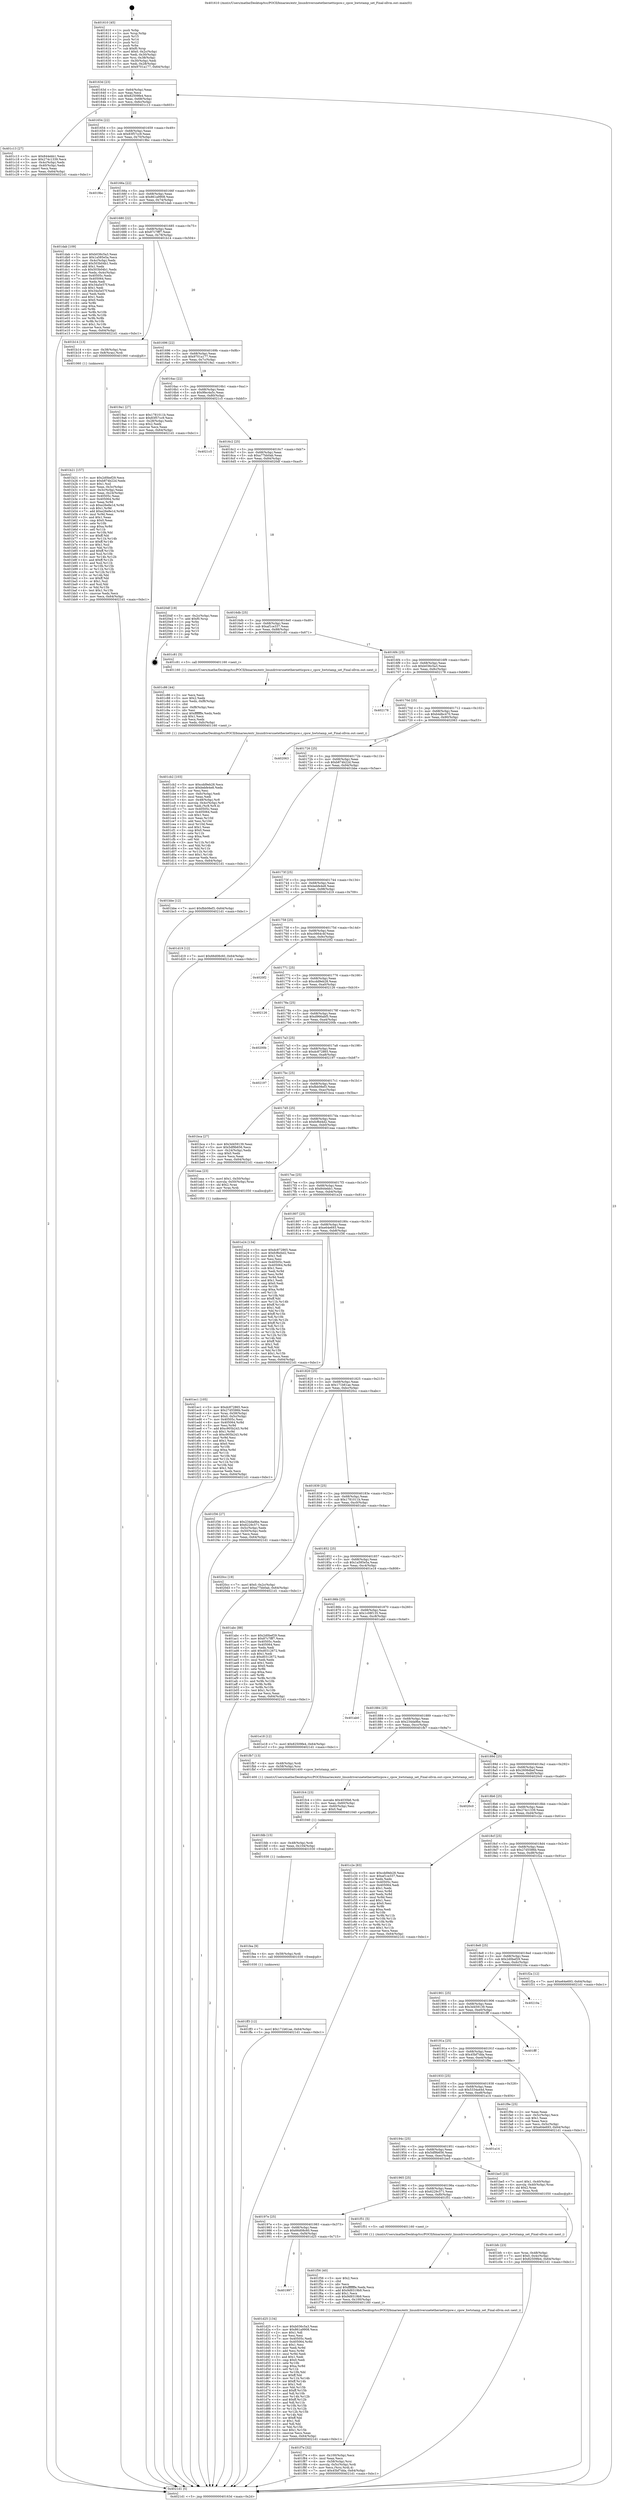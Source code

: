 digraph "0x401610" {
  label = "0x401610 (/mnt/c/Users/mathe/Desktop/tcc/POCII/binaries/extr_linuxdriversnetethernetticpsw.c_cpsw_hwtstamp_set_Final-ollvm.out::main(0))"
  labelloc = "t"
  node[shape=record]

  Entry [label="",width=0.3,height=0.3,shape=circle,fillcolor=black,style=filled]
  "0x40163d" [label="{
     0x40163d [23]\l
     | [instrs]\l
     &nbsp;&nbsp;0x40163d \<+3\>: mov -0x64(%rbp),%eax\l
     &nbsp;&nbsp;0x401640 \<+2\>: mov %eax,%ecx\l
     &nbsp;&nbsp;0x401642 \<+6\>: sub $0x82509fe4,%ecx\l
     &nbsp;&nbsp;0x401648 \<+3\>: mov %eax,-0x68(%rbp)\l
     &nbsp;&nbsp;0x40164b \<+3\>: mov %ecx,-0x6c(%rbp)\l
     &nbsp;&nbsp;0x40164e \<+6\>: je 0000000000401c13 \<main+0x603\>\l
  }"]
  "0x401c13" [label="{
     0x401c13 [27]\l
     | [instrs]\l
     &nbsp;&nbsp;0x401c13 \<+5\>: mov $0x844ebb1,%eax\l
     &nbsp;&nbsp;0x401c18 \<+5\>: mov $0x274c1339,%ecx\l
     &nbsp;&nbsp;0x401c1d \<+3\>: mov -0x4c(%rbp),%edx\l
     &nbsp;&nbsp;0x401c20 \<+3\>: cmp -0x40(%rbp),%edx\l
     &nbsp;&nbsp;0x401c23 \<+3\>: cmovl %ecx,%eax\l
     &nbsp;&nbsp;0x401c26 \<+3\>: mov %eax,-0x64(%rbp)\l
     &nbsp;&nbsp;0x401c29 \<+5\>: jmp 00000000004021d1 \<main+0xbc1\>\l
  }"]
  "0x401654" [label="{
     0x401654 [22]\l
     | [instrs]\l
     &nbsp;&nbsp;0x401654 \<+5\>: jmp 0000000000401659 \<main+0x49\>\l
     &nbsp;&nbsp;0x401659 \<+3\>: mov -0x68(%rbp),%eax\l
     &nbsp;&nbsp;0x40165c \<+5\>: sub $0x83f57cc9,%eax\l
     &nbsp;&nbsp;0x401661 \<+3\>: mov %eax,-0x70(%rbp)\l
     &nbsp;&nbsp;0x401664 \<+6\>: je 00000000004019bc \<main+0x3ac\>\l
  }"]
  Exit [label="",width=0.3,height=0.3,shape=circle,fillcolor=black,style=filled,peripheries=2]
  "0x4019bc" [label="{
     0x4019bc\l
  }", style=dashed]
  "0x40166a" [label="{
     0x40166a [22]\l
     | [instrs]\l
     &nbsp;&nbsp;0x40166a \<+5\>: jmp 000000000040166f \<main+0x5f\>\l
     &nbsp;&nbsp;0x40166f \<+3\>: mov -0x68(%rbp),%eax\l
     &nbsp;&nbsp;0x401672 \<+5\>: sub $0x861a9908,%eax\l
     &nbsp;&nbsp;0x401677 \<+3\>: mov %eax,-0x74(%rbp)\l
     &nbsp;&nbsp;0x40167a \<+6\>: je 0000000000401dab \<main+0x79b\>\l
  }"]
  "0x401ff3" [label="{
     0x401ff3 [12]\l
     | [instrs]\l
     &nbsp;&nbsp;0x401ff3 \<+7\>: movl $0x171b61ae,-0x64(%rbp)\l
     &nbsp;&nbsp;0x401ffa \<+5\>: jmp 00000000004021d1 \<main+0xbc1\>\l
  }"]
  "0x401dab" [label="{
     0x401dab [109]\l
     | [instrs]\l
     &nbsp;&nbsp;0x401dab \<+5\>: mov $0xb036c5a3,%eax\l
     &nbsp;&nbsp;0x401db0 \<+5\>: mov $0x1a585e5a,%ecx\l
     &nbsp;&nbsp;0x401db5 \<+3\>: mov -0x4c(%rbp),%edx\l
     &nbsp;&nbsp;0x401db8 \<+6\>: add $0x503b04b1,%edx\l
     &nbsp;&nbsp;0x401dbe \<+3\>: add $0x1,%edx\l
     &nbsp;&nbsp;0x401dc1 \<+6\>: sub $0x503b04b1,%edx\l
     &nbsp;&nbsp;0x401dc7 \<+3\>: mov %edx,-0x4c(%rbp)\l
     &nbsp;&nbsp;0x401dca \<+7\>: mov 0x40505c,%edx\l
     &nbsp;&nbsp;0x401dd1 \<+7\>: mov 0x405064,%esi\l
     &nbsp;&nbsp;0x401dd8 \<+2\>: mov %edx,%edi\l
     &nbsp;&nbsp;0x401dda \<+6\>: add $0x34a5e57f,%edi\l
     &nbsp;&nbsp;0x401de0 \<+3\>: sub $0x1,%edi\l
     &nbsp;&nbsp;0x401de3 \<+6\>: sub $0x34a5e57f,%edi\l
     &nbsp;&nbsp;0x401de9 \<+3\>: imul %edi,%edx\l
     &nbsp;&nbsp;0x401dec \<+3\>: and $0x1,%edx\l
     &nbsp;&nbsp;0x401def \<+3\>: cmp $0x0,%edx\l
     &nbsp;&nbsp;0x401df2 \<+4\>: sete %r8b\l
     &nbsp;&nbsp;0x401df6 \<+3\>: cmp $0xa,%esi\l
     &nbsp;&nbsp;0x401df9 \<+4\>: setl %r9b\l
     &nbsp;&nbsp;0x401dfd \<+3\>: mov %r8b,%r10b\l
     &nbsp;&nbsp;0x401e00 \<+3\>: and %r9b,%r10b\l
     &nbsp;&nbsp;0x401e03 \<+3\>: xor %r9b,%r8b\l
     &nbsp;&nbsp;0x401e06 \<+3\>: or %r8b,%r10b\l
     &nbsp;&nbsp;0x401e09 \<+4\>: test $0x1,%r10b\l
     &nbsp;&nbsp;0x401e0d \<+3\>: cmovne %ecx,%eax\l
     &nbsp;&nbsp;0x401e10 \<+3\>: mov %eax,-0x64(%rbp)\l
     &nbsp;&nbsp;0x401e13 \<+5\>: jmp 00000000004021d1 \<main+0xbc1\>\l
  }"]
  "0x401680" [label="{
     0x401680 [22]\l
     | [instrs]\l
     &nbsp;&nbsp;0x401680 \<+5\>: jmp 0000000000401685 \<main+0x75\>\l
     &nbsp;&nbsp;0x401685 \<+3\>: mov -0x68(%rbp),%eax\l
     &nbsp;&nbsp;0x401688 \<+5\>: sub $0x87c7fff7,%eax\l
     &nbsp;&nbsp;0x40168d \<+3\>: mov %eax,-0x78(%rbp)\l
     &nbsp;&nbsp;0x401690 \<+6\>: je 0000000000401b14 \<main+0x504\>\l
  }"]
  "0x401fea" [label="{
     0x401fea [9]\l
     | [instrs]\l
     &nbsp;&nbsp;0x401fea \<+4\>: mov -0x58(%rbp),%rdi\l
     &nbsp;&nbsp;0x401fee \<+5\>: call 0000000000401030 \<free@plt\>\l
     | [calls]\l
     &nbsp;&nbsp;0x401030 \{1\} (unknown)\l
  }"]
  "0x401b14" [label="{
     0x401b14 [13]\l
     | [instrs]\l
     &nbsp;&nbsp;0x401b14 \<+4\>: mov -0x38(%rbp),%rax\l
     &nbsp;&nbsp;0x401b18 \<+4\>: mov 0x8(%rax),%rdi\l
     &nbsp;&nbsp;0x401b1c \<+5\>: call 0000000000401060 \<atoi@plt\>\l
     | [calls]\l
     &nbsp;&nbsp;0x401060 \{1\} (unknown)\l
  }"]
  "0x401696" [label="{
     0x401696 [22]\l
     | [instrs]\l
     &nbsp;&nbsp;0x401696 \<+5\>: jmp 000000000040169b \<main+0x8b\>\l
     &nbsp;&nbsp;0x40169b \<+3\>: mov -0x68(%rbp),%eax\l
     &nbsp;&nbsp;0x40169e \<+5\>: sub $0x9701a177,%eax\l
     &nbsp;&nbsp;0x4016a3 \<+3\>: mov %eax,-0x7c(%rbp)\l
     &nbsp;&nbsp;0x4016a6 \<+6\>: je 00000000004019a1 \<main+0x391\>\l
  }"]
  "0x401fdb" [label="{
     0x401fdb [15]\l
     | [instrs]\l
     &nbsp;&nbsp;0x401fdb \<+4\>: mov -0x48(%rbp),%rdi\l
     &nbsp;&nbsp;0x401fdf \<+6\>: mov %eax,-0x104(%rbp)\l
     &nbsp;&nbsp;0x401fe5 \<+5\>: call 0000000000401030 \<free@plt\>\l
     | [calls]\l
     &nbsp;&nbsp;0x401030 \{1\} (unknown)\l
  }"]
  "0x4019a1" [label="{
     0x4019a1 [27]\l
     | [instrs]\l
     &nbsp;&nbsp;0x4019a1 \<+5\>: mov $0x1781011b,%eax\l
     &nbsp;&nbsp;0x4019a6 \<+5\>: mov $0x83f57cc9,%ecx\l
     &nbsp;&nbsp;0x4019ab \<+3\>: mov -0x28(%rbp),%edx\l
     &nbsp;&nbsp;0x4019ae \<+3\>: cmp $0x2,%edx\l
     &nbsp;&nbsp;0x4019b1 \<+3\>: cmovne %ecx,%eax\l
     &nbsp;&nbsp;0x4019b4 \<+3\>: mov %eax,-0x64(%rbp)\l
     &nbsp;&nbsp;0x4019b7 \<+5\>: jmp 00000000004021d1 \<main+0xbc1\>\l
  }"]
  "0x4016ac" [label="{
     0x4016ac [22]\l
     | [instrs]\l
     &nbsp;&nbsp;0x4016ac \<+5\>: jmp 00000000004016b1 \<main+0xa1\>\l
     &nbsp;&nbsp;0x4016b1 \<+3\>: mov -0x68(%rbp),%eax\l
     &nbsp;&nbsp;0x4016b4 \<+5\>: sub $0x9fec4a5c,%eax\l
     &nbsp;&nbsp;0x4016b9 \<+3\>: mov %eax,-0x80(%rbp)\l
     &nbsp;&nbsp;0x4016bc \<+6\>: je 00000000004021c5 \<main+0xbb5\>\l
  }"]
  "0x4021d1" [label="{
     0x4021d1 [5]\l
     | [instrs]\l
     &nbsp;&nbsp;0x4021d1 \<+5\>: jmp 000000000040163d \<main+0x2d\>\l
  }"]
  "0x401610" [label="{
     0x401610 [45]\l
     | [instrs]\l
     &nbsp;&nbsp;0x401610 \<+1\>: push %rbp\l
     &nbsp;&nbsp;0x401611 \<+3\>: mov %rsp,%rbp\l
     &nbsp;&nbsp;0x401614 \<+2\>: push %r15\l
     &nbsp;&nbsp;0x401616 \<+2\>: push %r14\l
     &nbsp;&nbsp;0x401618 \<+2\>: push %r12\l
     &nbsp;&nbsp;0x40161a \<+1\>: push %rbx\l
     &nbsp;&nbsp;0x40161b \<+7\>: sub $0xf0,%rsp\l
     &nbsp;&nbsp;0x401622 \<+7\>: movl $0x0,-0x2c(%rbp)\l
     &nbsp;&nbsp;0x401629 \<+3\>: mov %edi,-0x30(%rbp)\l
     &nbsp;&nbsp;0x40162c \<+4\>: mov %rsi,-0x38(%rbp)\l
     &nbsp;&nbsp;0x401630 \<+3\>: mov -0x30(%rbp),%edi\l
     &nbsp;&nbsp;0x401633 \<+3\>: mov %edi,-0x28(%rbp)\l
     &nbsp;&nbsp;0x401636 \<+7\>: movl $0x9701a177,-0x64(%rbp)\l
  }"]
  "0x401fc4" [label="{
     0x401fc4 [23]\l
     | [instrs]\l
     &nbsp;&nbsp;0x401fc4 \<+10\>: movabs $0x4030b6,%rdi\l
     &nbsp;&nbsp;0x401fce \<+3\>: mov %eax,-0x60(%rbp)\l
     &nbsp;&nbsp;0x401fd1 \<+3\>: mov -0x60(%rbp),%esi\l
     &nbsp;&nbsp;0x401fd4 \<+2\>: mov $0x0,%al\l
     &nbsp;&nbsp;0x401fd6 \<+5\>: call 0000000000401040 \<printf@plt\>\l
     | [calls]\l
     &nbsp;&nbsp;0x401040 \{1\} (unknown)\l
  }"]
  "0x4021c5" [label="{
     0x4021c5\l
  }", style=dashed]
  "0x4016c2" [label="{
     0x4016c2 [25]\l
     | [instrs]\l
     &nbsp;&nbsp;0x4016c2 \<+5\>: jmp 00000000004016c7 \<main+0xb7\>\l
     &nbsp;&nbsp;0x4016c7 \<+3\>: mov -0x68(%rbp),%eax\l
     &nbsp;&nbsp;0x4016ca \<+5\>: sub $0xa77bb0ab,%eax\l
     &nbsp;&nbsp;0x4016cf \<+6\>: mov %eax,-0x84(%rbp)\l
     &nbsp;&nbsp;0x4016d5 \<+6\>: je 00000000004020df \<main+0xacf\>\l
  }"]
  "0x401f7e" [label="{
     0x401f7e [32]\l
     | [instrs]\l
     &nbsp;&nbsp;0x401f7e \<+6\>: mov -0x100(%rbp),%ecx\l
     &nbsp;&nbsp;0x401f84 \<+3\>: imul %eax,%ecx\l
     &nbsp;&nbsp;0x401f87 \<+4\>: mov -0x58(%rbp),%rsi\l
     &nbsp;&nbsp;0x401f8b \<+4\>: movslq -0x5c(%rbp),%rdi\l
     &nbsp;&nbsp;0x401f8f \<+3\>: mov %ecx,(%rsi,%rdi,4)\l
     &nbsp;&nbsp;0x401f92 \<+7\>: movl $0x45bf7dda,-0x64(%rbp)\l
     &nbsp;&nbsp;0x401f99 \<+5\>: jmp 00000000004021d1 \<main+0xbc1\>\l
  }"]
  "0x4020df" [label="{
     0x4020df [19]\l
     | [instrs]\l
     &nbsp;&nbsp;0x4020df \<+3\>: mov -0x2c(%rbp),%eax\l
     &nbsp;&nbsp;0x4020e2 \<+7\>: add $0xf0,%rsp\l
     &nbsp;&nbsp;0x4020e9 \<+1\>: pop %rbx\l
     &nbsp;&nbsp;0x4020ea \<+2\>: pop %r12\l
     &nbsp;&nbsp;0x4020ec \<+2\>: pop %r14\l
     &nbsp;&nbsp;0x4020ee \<+2\>: pop %r15\l
     &nbsp;&nbsp;0x4020f0 \<+1\>: pop %rbp\l
     &nbsp;&nbsp;0x4020f1 \<+1\>: ret\l
  }"]
  "0x4016db" [label="{
     0x4016db [25]\l
     | [instrs]\l
     &nbsp;&nbsp;0x4016db \<+5\>: jmp 00000000004016e0 \<main+0xd0\>\l
     &nbsp;&nbsp;0x4016e0 \<+3\>: mov -0x68(%rbp),%eax\l
     &nbsp;&nbsp;0x4016e3 \<+5\>: sub $0xaf1ce337,%eax\l
     &nbsp;&nbsp;0x4016e8 \<+6\>: mov %eax,-0x88(%rbp)\l
     &nbsp;&nbsp;0x4016ee \<+6\>: je 0000000000401c81 \<main+0x671\>\l
  }"]
  "0x401f56" [label="{
     0x401f56 [40]\l
     | [instrs]\l
     &nbsp;&nbsp;0x401f56 \<+5\>: mov $0x2,%ecx\l
     &nbsp;&nbsp;0x401f5b \<+1\>: cltd\l
     &nbsp;&nbsp;0x401f5c \<+2\>: idiv %ecx\l
     &nbsp;&nbsp;0x401f5e \<+6\>: imul $0xfffffffe,%edx,%ecx\l
     &nbsp;&nbsp;0x401f64 \<+6\>: add $0x9d9319b9,%ecx\l
     &nbsp;&nbsp;0x401f6a \<+3\>: add $0x1,%ecx\l
     &nbsp;&nbsp;0x401f6d \<+6\>: sub $0x9d9319b9,%ecx\l
     &nbsp;&nbsp;0x401f73 \<+6\>: mov %ecx,-0x100(%rbp)\l
     &nbsp;&nbsp;0x401f79 \<+5\>: call 0000000000401160 \<next_i\>\l
     | [calls]\l
     &nbsp;&nbsp;0x401160 \{1\} (/mnt/c/Users/mathe/Desktop/tcc/POCII/binaries/extr_linuxdriversnetethernetticpsw.c_cpsw_hwtstamp_set_Final-ollvm.out::next_i)\l
  }"]
  "0x401c81" [label="{
     0x401c81 [5]\l
     | [instrs]\l
     &nbsp;&nbsp;0x401c81 \<+5\>: call 0000000000401160 \<next_i\>\l
     | [calls]\l
     &nbsp;&nbsp;0x401160 \{1\} (/mnt/c/Users/mathe/Desktop/tcc/POCII/binaries/extr_linuxdriversnetethernetticpsw.c_cpsw_hwtstamp_set_Final-ollvm.out::next_i)\l
  }"]
  "0x4016f4" [label="{
     0x4016f4 [25]\l
     | [instrs]\l
     &nbsp;&nbsp;0x4016f4 \<+5\>: jmp 00000000004016f9 \<main+0xe9\>\l
     &nbsp;&nbsp;0x4016f9 \<+3\>: mov -0x68(%rbp),%eax\l
     &nbsp;&nbsp;0x4016fc \<+5\>: sub $0xb036c5a3,%eax\l
     &nbsp;&nbsp;0x401701 \<+6\>: mov %eax,-0x8c(%rbp)\l
     &nbsp;&nbsp;0x401707 \<+6\>: je 0000000000402178 \<main+0xb68\>\l
  }"]
  "0x401ec1" [label="{
     0x401ec1 [105]\l
     | [instrs]\l
     &nbsp;&nbsp;0x401ec1 \<+5\>: mov $0xdc872865,%ecx\l
     &nbsp;&nbsp;0x401ec6 \<+5\>: mov $0x27d5586b,%edx\l
     &nbsp;&nbsp;0x401ecb \<+4\>: mov %rax,-0x58(%rbp)\l
     &nbsp;&nbsp;0x401ecf \<+7\>: movl $0x0,-0x5c(%rbp)\l
     &nbsp;&nbsp;0x401ed6 \<+7\>: mov 0x40505c,%esi\l
     &nbsp;&nbsp;0x401edd \<+8\>: mov 0x405064,%r8d\l
     &nbsp;&nbsp;0x401ee5 \<+3\>: mov %esi,%r9d\l
     &nbsp;&nbsp;0x401ee8 \<+7\>: add $0xc905b243,%r9d\l
     &nbsp;&nbsp;0x401eef \<+4\>: sub $0x1,%r9d\l
     &nbsp;&nbsp;0x401ef3 \<+7\>: sub $0xc905b243,%r9d\l
     &nbsp;&nbsp;0x401efa \<+4\>: imul %r9d,%esi\l
     &nbsp;&nbsp;0x401efe \<+3\>: and $0x1,%esi\l
     &nbsp;&nbsp;0x401f01 \<+3\>: cmp $0x0,%esi\l
     &nbsp;&nbsp;0x401f04 \<+4\>: sete %r10b\l
     &nbsp;&nbsp;0x401f08 \<+4\>: cmp $0xa,%r8d\l
     &nbsp;&nbsp;0x401f0c \<+4\>: setl %r11b\l
     &nbsp;&nbsp;0x401f10 \<+3\>: mov %r10b,%bl\l
     &nbsp;&nbsp;0x401f13 \<+3\>: and %r11b,%bl\l
     &nbsp;&nbsp;0x401f16 \<+3\>: xor %r11b,%r10b\l
     &nbsp;&nbsp;0x401f19 \<+3\>: or %r10b,%bl\l
     &nbsp;&nbsp;0x401f1c \<+3\>: test $0x1,%bl\l
     &nbsp;&nbsp;0x401f1f \<+3\>: cmovne %edx,%ecx\l
     &nbsp;&nbsp;0x401f22 \<+3\>: mov %ecx,-0x64(%rbp)\l
     &nbsp;&nbsp;0x401f25 \<+5\>: jmp 00000000004021d1 \<main+0xbc1\>\l
  }"]
  "0x402178" [label="{
     0x402178\l
  }", style=dashed]
  "0x40170d" [label="{
     0x40170d [25]\l
     | [instrs]\l
     &nbsp;&nbsp;0x40170d \<+5\>: jmp 0000000000401712 \<main+0x102\>\l
     &nbsp;&nbsp;0x401712 \<+3\>: mov -0x68(%rbp),%eax\l
     &nbsp;&nbsp;0x401715 \<+5\>: sub $0xb4dbc470,%eax\l
     &nbsp;&nbsp;0x40171a \<+6\>: mov %eax,-0x90(%rbp)\l
     &nbsp;&nbsp;0x401720 \<+6\>: je 0000000000402063 \<main+0xa53\>\l
  }"]
  "0x401997" [label="{
     0x401997\l
  }", style=dashed]
  "0x402063" [label="{
     0x402063\l
  }", style=dashed]
  "0x401726" [label="{
     0x401726 [25]\l
     | [instrs]\l
     &nbsp;&nbsp;0x401726 \<+5\>: jmp 000000000040172b \<main+0x11b\>\l
     &nbsp;&nbsp;0x40172b \<+3\>: mov -0x68(%rbp),%eax\l
     &nbsp;&nbsp;0x40172e \<+5\>: sub $0xb874b22d,%eax\l
     &nbsp;&nbsp;0x401733 \<+6\>: mov %eax,-0x94(%rbp)\l
     &nbsp;&nbsp;0x401739 \<+6\>: je 0000000000401bbe \<main+0x5ae\>\l
  }"]
  "0x401d25" [label="{
     0x401d25 [134]\l
     | [instrs]\l
     &nbsp;&nbsp;0x401d25 \<+5\>: mov $0xb036c5a3,%eax\l
     &nbsp;&nbsp;0x401d2a \<+5\>: mov $0x861a9908,%ecx\l
     &nbsp;&nbsp;0x401d2f \<+2\>: mov $0x1,%dl\l
     &nbsp;&nbsp;0x401d31 \<+2\>: xor %esi,%esi\l
     &nbsp;&nbsp;0x401d33 \<+7\>: mov 0x40505c,%edi\l
     &nbsp;&nbsp;0x401d3a \<+8\>: mov 0x405064,%r8d\l
     &nbsp;&nbsp;0x401d42 \<+3\>: sub $0x1,%esi\l
     &nbsp;&nbsp;0x401d45 \<+3\>: mov %edi,%r9d\l
     &nbsp;&nbsp;0x401d48 \<+3\>: add %esi,%r9d\l
     &nbsp;&nbsp;0x401d4b \<+4\>: imul %r9d,%edi\l
     &nbsp;&nbsp;0x401d4f \<+3\>: and $0x1,%edi\l
     &nbsp;&nbsp;0x401d52 \<+3\>: cmp $0x0,%edi\l
     &nbsp;&nbsp;0x401d55 \<+4\>: sete %r10b\l
     &nbsp;&nbsp;0x401d59 \<+4\>: cmp $0xa,%r8d\l
     &nbsp;&nbsp;0x401d5d \<+4\>: setl %r11b\l
     &nbsp;&nbsp;0x401d61 \<+3\>: mov %r10b,%bl\l
     &nbsp;&nbsp;0x401d64 \<+3\>: xor $0xff,%bl\l
     &nbsp;&nbsp;0x401d67 \<+3\>: mov %r11b,%r14b\l
     &nbsp;&nbsp;0x401d6a \<+4\>: xor $0xff,%r14b\l
     &nbsp;&nbsp;0x401d6e \<+3\>: xor $0x1,%dl\l
     &nbsp;&nbsp;0x401d71 \<+3\>: mov %bl,%r15b\l
     &nbsp;&nbsp;0x401d74 \<+4\>: and $0xff,%r15b\l
     &nbsp;&nbsp;0x401d78 \<+3\>: and %dl,%r10b\l
     &nbsp;&nbsp;0x401d7b \<+3\>: mov %r14b,%r12b\l
     &nbsp;&nbsp;0x401d7e \<+4\>: and $0xff,%r12b\l
     &nbsp;&nbsp;0x401d82 \<+3\>: and %dl,%r11b\l
     &nbsp;&nbsp;0x401d85 \<+3\>: or %r10b,%r15b\l
     &nbsp;&nbsp;0x401d88 \<+3\>: or %r11b,%r12b\l
     &nbsp;&nbsp;0x401d8b \<+3\>: xor %r12b,%r15b\l
     &nbsp;&nbsp;0x401d8e \<+3\>: or %r14b,%bl\l
     &nbsp;&nbsp;0x401d91 \<+3\>: xor $0xff,%bl\l
     &nbsp;&nbsp;0x401d94 \<+3\>: or $0x1,%dl\l
     &nbsp;&nbsp;0x401d97 \<+2\>: and %dl,%bl\l
     &nbsp;&nbsp;0x401d99 \<+3\>: or %bl,%r15b\l
     &nbsp;&nbsp;0x401d9c \<+4\>: test $0x1,%r15b\l
     &nbsp;&nbsp;0x401da0 \<+3\>: cmovne %ecx,%eax\l
     &nbsp;&nbsp;0x401da3 \<+3\>: mov %eax,-0x64(%rbp)\l
     &nbsp;&nbsp;0x401da6 \<+5\>: jmp 00000000004021d1 \<main+0xbc1\>\l
  }"]
  "0x401bbe" [label="{
     0x401bbe [12]\l
     | [instrs]\l
     &nbsp;&nbsp;0x401bbe \<+7\>: movl $0xfbb08ef3,-0x64(%rbp)\l
     &nbsp;&nbsp;0x401bc5 \<+5\>: jmp 00000000004021d1 \<main+0xbc1\>\l
  }"]
  "0x40173f" [label="{
     0x40173f [25]\l
     | [instrs]\l
     &nbsp;&nbsp;0x40173f \<+5\>: jmp 0000000000401744 \<main+0x134\>\l
     &nbsp;&nbsp;0x401744 \<+3\>: mov -0x68(%rbp),%eax\l
     &nbsp;&nbsp;0x401747 \<+5\>: sub $0xbebfe4e8,%eax\l
     &nbsp;&nbsp;0x40174c \<+6\>: mov %eax,-0x98(%rbp)\l
     &nbsp;&nbsp;0x401752 \<+6\>: je 0000000000401d19 \<main+0x709\>\l
  }"]
  "0x40197e" [label="{
     0x40197e [25]\l
     | [instrs]\l
     &nbsp;&nbsp;0x40197e \<+5\>: jmp 0000000000401983 \<main+0x373\>\l
     &nbsp;&nbsp;0x401983 \<+3\>: mov -0x68(%rbp),%eax\l
     &nbsp;&nbsp;0x401986 \<+5\>: sub $0x66d08c60,%eax\l
     &nbsp;&nbsp;0x40198b \<+6\>: mov %eax,-0xf4(%rbp)\l
     &nbsp;&nbsp;0x401991 \<+6\>: je 0000000000401d25 \<main+0x715\>\l
  }"]
  "0x401d19" [label="{
     0x401d19 [12]\l
     | [instrs]\l
     &nbsp;&nbsp;0x401d19 \<+7\>: movl $0x66d08c60,-0x64(%rbp)\l
     &nbsp;&nbsp;0x401d20 \<+5\>: jmp 00000000004021d1 \<main+0xbc1\>\l
  }"]
  "0x401758" [label="{
     0x401758 [25]\l
     | [instrs]\l
     &nbsp;&nbsp;0x401758 \<+5\>: jmp 000000000040175d \<main+0x14d\>\l
     &nbsp;&nbsp;0x40175d \<+3\>: mov -0x68(%rbp),%eax\l
     &nbsp;&nbsp;0x401760 \<+5\>: sub $0xc0664c4f,%eax\l
     &nbsp;&nbsp;0x401765 \<+6\>: mov %eax,-0x9c(%rbp)\l
     &nbsp;&nbsp;0x40176b \<+6\>: je 00000000004020f2 \<main+0xae2\>\l
  }"]
  "0x401f51" [label="{
     0x401f51 [5]\l
     | [instrs]\l
     &nbsp;&nbsp;0x401f51 \<+5\>: call 0000000000401160 \<next_i\>\l
     | [calls]\l
     &nbsp;&nbsp;0x401160 \{1\} (/mnt/c/Users/mathe/Desktop/tcc/POCII/binaries/extr_linuxdriversnetethernetticpsw.c_cpsw_hwtstamp_set_Final-ollvm.out::next_i)\l
  }"]
  "0x4020f2" [label="{
     0x4020f2\l
  }", style=dashed]
  "0x401771" [label="{
     0x401771 [25]\l
     | [instrs]\l
     &nbsp;&nbsp;0x401771 \<+5\>: jmp 0000000000401776 \<main+0x166\>\l
     &nbsp;&nbsp;0x401776 \<+3\>: mov -0x68(%rbp),%eax\l
     &nbsp;&nbsp;0x401779 \<+5\>: sub $0xcdd9eb28,%eax\l
     &nbsp;&nbsp;0x40177e \<+6\>: mov %eax,-0xa0(%rbp)\l
     &nbsp;&nbsp;0x401784 \<+6\>: je 0000000000402126 \<main+0xb16\>\l
  }"]
  "0x401cb2" [label="{
     0x401cb2 [103]\l
     | [instrs]\l
     &nbsp;&nbsp;0x401cb2 \<+5\>: mov $0xcdd9eb28,%ecx\l
     &nbsp;&nbsp;0x401cb7 \<+5\>: mov $0xbebfe4e8,%edx\l
     &nbsp;&nbsp;0x401cbc \<+2\>: xor %esi,%esi\l
     &nbsp;&nbsp;0x401cbe \<+6\>: mov -0xfc(%rbp),%edi\l
     &nbsp;&nbsp;0x401cc4 \<+3\>: imul %eax,%edi\l
     &nbsp;&nbsp;0x401cc7 \<+4\>: mov -0x48(%rbp),%r8\l
     &nbsp;&nbsp;0x401ccb \<+4\>: movslq -0x4c(%rbp),%r9\l
     &nbsp;&nbsp;0x401ccf \<+4\>: mov %edi,(%r8,%r9,4)\l
     &nbsp;&nbsp;0x401cd3 \<+7\>: mov 0x40505c,%eax\l
     &nbsp;&nbsp;0x401cda \<+7\>: mov 0x405064,%edi\l
     &nbsp;&nbsp;0x401ce1 \<+3\>: sub $0x1,%esi\l
     &nbsp;&nbsp;0x401ce4 \<+3\>: mov %eax,%r10d\l
     &nbsp;&nbsp;0x401ce7 \<+3\>: add %esi,%r10d\l
     &nbsp;&nbsp;0x401cea \<+4\>: imul %r10d,%eax\l
     &nbsp;&nbsp;0x401cee \<+3\>: and $0x1,%eax\l
     &nbsp;&nbsp;0x401cf1 \<+3\>: cmp $0x0,%eax\l
     &nbsp;&nbsp;0x401cf4 \<+4\>: sete %r11b\l
     &nbsp;&nbsp;0x401cf8 \<+3\>: cmp $0xa,%edi\l
     &nbsp;&nbsp;0x401cfb \<+3\>: setl %bl\l
     &nbsp;&nbsp;0x401cfe \<+3\>: mov %r11b,%r14b\l
     &nbsp;&nbsp;0x401d01 \<+3\>: and %bl,%r14b\l
     &nbsp;&nbsp;0x401d04 \<+3\>: xor %bl,%r11b\l
     &nbsp;&nbsp;0x401d07 \<+3\>: or %r11b,%r14b\l
     &nbsp;&nbsp;0x401d0a \<+4\>: test $0x1,%r14b\l
     &nbsp;&nbsp;0x401d0e \<+3\>: cmovne %edx,%ecx\l
     &nbsp;&nbsp;0x401d11 \<+3\>: mov %ecx,-0x64(%rbp)\l
     &nbsp;&nbsp;0x401d14 \<+5\>: jmp 00000000004021d1 \<main+0xbc1\>\l
  }"]
  "0x402126" [label="{
     0x402126\l
  }", style=dashed]
  "0x40178a" [label="{
     0x40178a [25]\l
     | [instrs]\l
     &nbsp;&nbsp;0x40178a \<+5\>: jmp 000000000040178f \<main+0x17f\>\l
     &nbsp;&nbsp;0x40178f \<+3\>: mov -0x68(%rbp),%eax\l
     &nbsp;&nbsp;0x401792 \<+5\>: sub $0xd966abf5,%eax\l
     &nbsp;&nbsp;0x401797 \<+6\>: mov %eax,-0xa4(%rbp)\l
     &nbsp;&nbsp;0x40179d \<+6\>: je 000000000040200b \<main+0x9fb\>\l
  }"]
  "0x401c86" [label="{
     0x401c86 [44]\l
     | [instrs]\l
     &nbsp;&nbsp;0x401c86 \<+2\>: xor %ecx,%ecx\l
     &nbsp;&nbsp;0x401c88 \<+5\>: mov $0x2,%edx\l
     &nbsp;&nbsp;0x401c8d \<+6\>: mov %edx,-0xf8(%rbp)\l
     &nbsp;&nbsp;0x401c93 \<+1\>: cltd\l
     &nbsp;&nbsp;0x401c94 \<+6\>: mov -0xf8(%rbp),%esi\l
     &nbsp;&nbsp;0x401c9a \<+2\>: idiv %esi\l
     &nbsp;&nbsp;0x401c9c \<+6\>: imul $0xfffffffe,%edx,%edx\l
     &nbsp;&nbsp;0x401ca2 \<+3\>: sub $0x1,%ecx\l
     &nbsp;&nbsp;0x401ca5 \<+2\>: sub %ecx,%edx\l
     &nbsp;&nbsp;0x401ca7 \<+6\>: mov %edx,-0xfc(%rbp)\l
     &nbsp;&nbsp;0x401cad \<+5\>: call 0000000000401160 \<next_i\>\l
     | [calls]\l
     &nbsp;&nbsp;0x401160 \{1\} (/mnt/c/Users/mathe/Desktop/tcc/POCII/binaries/extr_linuxdriversnetethernetticpsw.c_cpsw_hwtstamp_set_Final-ollvm.out::next_i)\l
  }"]
  "0x40200b" [label="{
     0x40200b\l
  }", style=dashed]
  "0x4017a3" [label="{
     0x4017a3 [25]\l
     | [instrs]\l
     &nbsp;&nbsp;0x4017a3 \<+5\>: jmp 00000000004017a8 \<main+0x198\>\l
     &nbsp;&nbsp;0x4017a8 \<+3\>: mov -0x68(%rbp),%eax\l
     &nbsp;&nbsp;0x4017ab \<+5\>: sub $0xdc872865,%eax\l
     &nbsp;&nbsp;0x4017b0 \<+6\>: mov %eax,-0xa8(%rbp)\l
     &nbsp;&nbsp;0x4017b6 \<+6\>: je 0000000000402197 \<main+0xb87\>\l
  }"]
  "0x401bfc" [label="{
     0x401bfc [23]\l
     | [instrs]\l
     &nbsp;&nbsp;0x401bfc \<+4\>: mov %rax,-0x48(%rbp)\l
     &nbsp;&nbsp;0x401c00 \<+7\>: movl $0x0,-0x4c(%rbp)\l
     &nbsp;&nbsp;0x401c07 \<+7\>: movl $0x82509fe4,-0x64(%rbp)\l
     &nbsp;&nbsp;0x401c0e \<+5\>: jmp 00000000004021d1 \<main+0xbc1\>\l
  }"]
  "0x402197" [label="{
     0x402197\l
  }", style=dashed]
  "0x4017bc" [label="{
     0x4017bc [25]\l
     | [instrs]\l
     &nbsp;&nbsp;0x4017bc \<+5\>: jmp 00000000004017c1 \<main+0x1b1\>\l
     &nbsp;&nbsp;0x4017c1 \<+3\>: mov -0x68(%rbp),%eax\l
     &nbsp;&nbsp;0x4017c4 \<+5\>: sub $0xfbb08ef3,%eax\l
     &nbsp;&nbsp;0x4017c9 \<+6\>: mov %eax,-0xac(%rbp)\l
     &nbsp;&nbsp;0x4017cf \<+6\>: je 0000000000401bca \<main+0x5ba\>\l
  }"]
  "0x401965" [label="{
     0x401965 [25]\l
     | [instrs]\l
     &nbsp;&nbsp;0x401965 \<+5\>: jmp 000000000040196a \<main+0x35a\>\l
     &nbsp;&nbsp;0x40196a \<+3\>: mov -0x68(%rbp),%eax\l
     &nbsp;&nbsp;0x40196d \<+5\>: sub $0x6229c571,%eax\l
     &nbsp;&nbsp;0x401972 \<+6\>: mov %eax,-0xf0(%rbp)\l
     &nbsp;&nbsp;0x401978 \<+6\>: je 0000000000401f51 \<main+0x941\>\l
  }"]
  "0x401bca" [label="{
     0x401bca [27]\l
     | [instrs]\l
     &nbsp;&nbsp;0x401bca \<+5\>: mov $0x3d459139,%eax\l
     &nbsp;&nbsp;0x401bcf \<+5\>: mov $0x5df9b656,%ecx\l
     &nbsp;&nbsp;0x401bd4 \<+3\>: mov -0x24(%rbp),%edx\l
     &nbsp;&nbsp;0x401bd7 \<+3\>: cmp $0x0,%edx\l
     &nbsp;&nbsp;0x401bda \<+3\>: cmove %ecx,%eax\l
     &nbsp;&nbsp;0x401bdd \<+3\>: mov %eax,-0x64(%rbp)\l
     &nbsp;&nbsp;0x401be0 \<+5\>: jmp 00000000004021d1 \<main+0xbc1\>\l
  }"]
  "0x4017d5" [label="{
     0x4017d5 [25]\l
     | [instrs]\l
     &nbsp;&nbsp;0x4017d5 \<+5\>: jmp 00000000004017da \<main+0x1ca\>\l
     &nbsp;&nbsp;0x4017da \<+3\>: mov -0x68(%rbp),%eax\l
     &nbsp;&nbsp;0x4017dd \<+5\>: sub $0xfcf6d4d2,%eax\l
     &nbsp;&nbsp;0x4017e2 \<+6\>: mov %eax,-0xb0(%rbp)\l
     &nbsp;&nbsp;0x4017e8 \<+6\>: je 0000000000401eaa \<main+0x89a\>\l
  }"]
  "0x401be5" [label="{
     0x401be5 [23]\l
     | [instrs]\l
     &nbsp;&nbsp;0x401be5 \<+7\>: movl $0x1,-0x40(%rbp)\l
     &nbsp;&nbsp;0x401bec \<+4\>: movslq -0x40(%rbp),%rax\l
     &nbsp;&nbsp;0x401bf0 \<+4\>: shl $0x2,%rax\l
     &nbsp;&nbsp;0x401bf4 \<+3\>: mov %rax,%rdi\l
     &nbsp;&nbsp;0x401bf7 \<+5\>: call 0000000000401050 \<malloc@plt\>\l
     | [calls]\l
     &nbsp;&nbsp;0x401050 \{1\} (unknown)\l
  }"]
  "0x401eaa" [label="{
     0x401eaa [23]\l
     | [instrs]\l
     &nbsp;&nbsp;0x401eaa \<+7\>: movl $0x1,-0x50(%rbp)\l
     &nbsp;&nbsp;0x401eb1 \<+4\>: movslq -0x50(%rbp),%rax\l
     &nbsp;&nbsp;0x401eb5 \<+4\>: shl $0x2,%rax\l
     &nbsp;&nbsp;0x401eb9 \<+3\>: mov %rax,%rdi\l
     &nbsp;&nbsp;0x401ebc \<+5\>: call 0000000000401050 \<malloc@plt\>\l
     | [calls]\l
     &nbsp;&nbsp;0x401050 \{1\} (unknown)\l
  }"]
  "0x4017ee" [label="{
     0x4017ee [25]\l
     | [instrs]\l
     &nbsp;&nbsp;0x4017ee \<+5\>: jmp 00000000004017f3 \<main+0x1e3\>\l
     &nbsp;&nbsp;0x4017f3 \<+3\>: mov -0x68(%rbp),%eax\l
     &nbsp;&nbsp;0x4017f6 \<+5\>: sub $0x844ebb1,%eax\l
     &nbsp;&nbsp;0x4017fb \<+6\>: mov %eax,-0xb4(%rbp)\l
     &nbsp;&nbsp;0x401801 \<+6\>: je 0000000000401e24 \<main+0x814\>\l
  }"]
  "0x40194c" [label="{
     0x40194c [25]\l
     | [instrs]\l
     &nbsp;&nbsp;0x40194c \<+5\>: jmp 0000000000401951 \<main+0x341\>\l
     &nbsp;&nbsp;0x401951 \<+3\>: mov -0x68(%rbp),%eax\l
     &nbsp;&nbsp;0x401954 \<+5\>: sub $0x5df9b656,%eax\l
     &nbsp;&nbsp;0x401959 \<+6\>: mov %eax,-0xec(%rbp)\l
     &nbsp;&nbsp;0x40195f \<+6\>: je 0000000000401be5 \<main+0x5d5\>\l
  }"]
  "0x401e24" [label="{
     0x401e24 [134]\l
     | [instrs]\l
     &nbsp;&nbsp;0x401e24 \<+5\>: mov $0xdc872865,%eax\l
     &nbsp;&nbsp;0x401e29 \<+5\>: mov $0xfcf6d4d2,%ecx\l
     &nbsp;&nbsp;0x401e2e \<+2\>: mov $0x1,%dl\l
     &nbsp;&nbsp;0x401e30 \<+2\>: xor %esi,%esi\l
     &nbsp;&nbsp;0x401e32 \<+7\>: mov 0x40505c,%edi\l
     &nbsp;&nbsp;0x401e39 \<+8\>: mov 0x405064,%r8d\l
     &nbsp;&nbsp;0x401e41 \<+3\>: sub $0x1,%esi\l
     &nbsp;&nbsp;0x401e44 \<+3\>: mov %edi,%r9d\l
     &nbsp;&nbsp;0x401e47 \<+3\>: add %esi,%r9d\l
     &nbsp;&nbsp;0x401e4a \<+4\>: imul %r9d,%edi\l
     &nbsp;&nbsp;0x401e4e \<+3\>: and $0x1,%edi\l
     &nbsp;&nbsp;0x401e51 \<+3\>: cmp $0x0,%edi\l
     &nbsp;&nbsp;0x401e54 \<+4\>: sete %r10b\l
     &nbsp;&nbsp;0x401e58 \<+4\>: cmp $0xa,%r8d\l
     &nbsp;&nbsp;0x401e5c \<+4\>: setl %r11b\l
     &nbsp;&nbsp;0x401e60 \<+3\>: mov %r10b,%bl\l
     &nbsp;&nbsp;0x401e63 \<+3\>: xor $0xff,%bl\l
     &nbsp;&nbsp;0x401e66 \<+3\>: mov %r11b,%r14b\l
     &nbsp;&nbsp;0x401e69 \<+4\>: xor $0xff,%r14b\l
     &nbsp;&nbsp;0x401e6d \<+3\>: xor $0x1,%dl\l
     &nbsp;&nbsp;0x401e70 \<+3\>: mov %bl,%r15b\l
     &nbsp;&nbsp;0x401e73 \<+4\>: and $0xff,%r15b\l
     &nbsp;&nbsp;0x401e77 \<+3\>: and %dl,%r10b\l
     &nbsp;&nbsp;0x401e7a \<+3\>: mov %r14b,%r12b\l
     &nbsp;&nbsp;0x401e7d \<+4\>: and $0xff,%r12b\l
     &nbsp;&nbsp;0x401e81 \<+3\>: and %dl,%r11b\l
     &nbsp;&nbsp;0x401e84 \<+3\>: or %r10b,%r15b\l
     &nbsp;&nbsp;0x401e87 \<+3\>: or %r11b,%r12b\l
     &nbsp;&nbsp;0x401e8a \<+3\>: xor %r12b,%r15b\l
     &nbsp;&nbsp;0x401e8d \<+3\>: or %r14b,%bl\l
     &nbsp;&nbsp;0x401e90 \<+3\>: xor $0xff,%bl\l
     &nbsp;&nbsp;0x401e93 \<+3\>: or $0x1,%dl\l
     &nbsp;&nbsp;0x401e96 \<+2\>: and %dl,%bl\l
     &nbsp;&nbsp;0x401e98 \<+3\>: or %bl,%r15b\l
     &nbsp;&nbsp;0x401e9b \<+4\>: test $0x1,%r15b\l
     &nbsp;&nbsp;0x401e9f \<+3\>: cmovne %ecx,%eax\l
     &nbsp;&nbsp;0x401ea2 \<+3\>: mov %eax,-0x64(%rbp)\l
     &nbsp;&nbsp;0x401ea5 \<+5\>: jmp 00000000004021d1 \<main+0xbc1\>\l
  }"]
  "0x401807" [label="{
     0x401807 [25]\l
     | [instrs]\l
     &nbsp;&nbsp;0x401807 \<+5\>: jmp 000000000040180c \<main+0x1fc\>\l
     &nbsp;&nbsp;0x40180c \<+3\>: mov -0x68(%rbp),%eax\l
     &nbsp;&nbsp;0x40180f \<+5\>: sub $0xe64e693,%eax\l
     &nbsp;&nbsp;0x401814 \<+6\>: mov %eax,-0xb8(%rbp)\l
     &nbsp;&nbsp;0x40181a \<+6\>: je 0000000000401f36 \<main+0x926\>\l
  }"]
  "0x401a14" [label="{
     0x401a14\l
  }", style=dashed]
  "0x401f36" [label="{
     0x401f36 [27]\l
     | [instrs]\l
     &nbsp;&nbsp;0x401f36 \<+5\>: mov $0x234da9be,%eax\l
     &nbsp;&nbsp;0x401f3b \<+5\>: mov $0x6229c571,%ecx\l
     &nbsp;&nbsp;0x401f40 \<+3\>: mov -0x5c(%rbp),%edx\l
     &nbsp;&nbsp;0x401f43 \<+3\>: cmp -0x50(%rbp),%edx\l
     &nbsp;&nbsp;0x401f46 \<+3\>: cmovl %ecx,%eax\l
     &nbsp;&nbsp;0x401f49 \<+3\>: mov %eax,-0x64(%rbp)\l
     &nbsp;&nbsp;0x401f4c \<+5\>: jmp 00000000004021d1 \<main+0xbc1\>\l
  }"]
  "0x401820" [label="{
     0x401820 [25]\l
     | [instrs]\l
     &nbsp;&nbsp;0x401820 \<+5\>: jmp 0000000000401825 \<main+0x215\>\l
     &nbsp;&nbsp;0x401825 \<+3\>: mov -0x68(%rbp),%eax\l
     &nbsp;&nbsp;0x401828 \<+5\>: sub $0x171b61ae,%eax\l
     &nbsp;&nbsp;0x40182d \<+6\>: mov %eax,-0xbc(%rbp)\l
     &nbsp;&nbsp;0x401833 \<+6\>: je 00000000004020cc \<main+0xabc\>\l
  }"]
  "0x401933" [label="{
     0x401933 [25]\l
     | [instrs]\l
     &nbsp;&nbsp;0x401933 \<+5\>: jmp 0000000000401938 \<main+0x328\>\l
     &nbsp;&nbsp;0x401938 \<+3\>: mov -0x68(%rbp),%eax\l
     &nbsp;&nbsp;0x40193b \<+5\>: sub $0x5334a44d,%eax\l
     &nbsp;&nbsp;0x401940 \<+6\>: mov %eax,-0xe8(%rbp)\l
     &nbsp;&nbsp;0x401946 \<+6\>: je 0000000000401a14 \<main+0x404\>\l
  }"]
  "0x4020cc" [label="{
     0x4020cc [19]\l
     | [instrs]\l
     &nbsp;&nbsp;0x4020cc \<+7\>: movl $0x0,-0x2c(%rbp)\l
     &nbsp;&nbsp;0x4020d3 \<+7\>: movl $0xa77bb0ab,-0x64(%rbp)\l
     &nbsp;&nbsp;0x4020da \<+5\>: jmp 00000000004021d1 \<main+0xbc1\>\l
  }"]
  "0x401839" [label="{
     0x401839 [25]\l
     | [instrs]\l
     &nbsp;&nbsp;0x401839 \<+5\>: jmp 000000000040183e \<main+0x22e\>\l
     &nbsp;&nbsp;0x40183e \<+3\>: mov -0x68(%rbp),%eax\l
     &nbsp;&nbsp;0x401841 \<+5\>: sub $0x1781011b,%eax\l
     &nbsp;&nbsp;0x401846 \<+6\>: mov %eax,-0xc0(%rbp)\l
     &nbsp;&nbsp;0x40184c \<+6\>: je 0000000000401abc \<main+0x4ac\>\l
  }"]
  "0x401f9e" [label="{
     0x401f9e [25]\l
     | [instrs]\l
     &nbsp;&nbsp;0x401f9e \<+2\>: xor %eax,%eax\l
     &nbsp;&nbsp;0x401fa0 \<+3\>: mov -0x5c(%rbp),%ecx\l
     &nbsp;&nbsp;0x401fa3 \<+3\>: sub $0x1,%eax\l
     &nbsp;&nbsp;0x401fa6 \<+2\>: sub %eax,%ecx\l
     &nbsp;&nbsp;0x401fa8 \<+3\>: mov %ecx,-0x5c(%rbp)\l
     &nbsp;&nbsp;0x401fab \<+7\>: movl $0xe64e693,-0x64(%rbp)\l
     &nbsp;&nbsp;0x401fb2 \<+5\>: jmp 00000000004021d1 \<main+0xbc1\>\l
  }"]
  "0x401abc" [label="{
     0x401abc [88]\l
     | [instrs]\l
     &nbsp;&nbsp;0x401abc \<+5\>: mov $0x2d0bef29,%eax\l
     &nbsp;&nbsp;0x401ac1 \<+5\>: mov $0x87c7fff7,%ecx\l
     &nbsp;&nbsp;0x401ac6 \<+7\>: mov 0x40505c,%edx\l
     &nbsp;&nbsp;0x401acd \<+7\>: mov 0x405064,%esi\l
     &nbsp;&nbsp;0x401ad4 \<+2\>: mov %edx,%edi\l
     &nbsp;&nbsp;0x401ad6 \<+6\>: add $0xd0312672,%edi\l
     &nbsp;&nbsp;0x401adc \<+3\>: sub $0x1,%edi\l
     &nbsp;&nbsp;0x401adf \<+6\>: sub $0xd0312672,%edi\l
     &nbsp;&nbsp;0x401ae5 \<+3\>: imul %edi,%edx\l
     &nbsp;&nbsp;0x401ae8 \<+3\>: and $0x1,%edx\l
     &nbsp;&nbsp;0x401aeb \<+3\>: cmp $0x0,%edx\l
     &nbsp;&nbsp;0x401aee \<+4\>: sete %r8b\l
     &nbsp;&nbsp;0x401af2 \<+3\>: cmp $0xa,%esi\l
     &nbsp;&nbsp;0x401af5 \<+4\>: setl %r9b\l
     &nbsp;&nbsp;0x401af9 \<+3\>: mov %r8b,%r10b\l
     &nbsp;&nbsp;0x401afc \<+3\>: and %r9b,%r10b\l
     &nbsp;&nbsp;0x401aff \<+3\>: xor %r9b,%r8b\l
     &nbsp;&nbsp;0x401b02 \<+3\>: or %r8b,%r10b\l
     &nbsp;&nbsp;0x401b05 \<+4\>: test $0x1,%r10b\l
     &nbsp;&nbsp;0x401b09 \<+3\>: cmovne %ecx,%eax\l
     &nbsp;&nbsp;0x401b0c \<+3\>: mov %eax,-0x64(%rbp)\l
     &nbsp;&nbsp;0x401b0f \<+5\>: jmp 00000000004021d1 \<main+0xbc1\>\l
  }"]
  "0x401852" [label="{
     0x401852 [25]\l
     | [instrs]\l
     &nbsp;&nbsp;0x401852 \<+5\>: jmp 0000000000401857 \<main+0x247\>\l
     &nbsp;&nbsp;0x401857 \<+3\>: mov -0x68(%rbp),%eax\l
     &nbsp;&nbsp;0x40185a \<+5\>: sub $0x1a585e5a,%eax\l
     &nbsp;&nbsp;0x40185f \<+6\>: mov %eax,-0xc4(%rbp)\l
     &nbsp;&nbsp;0x401865 \<+6\>: je 0000000000401e18 \<main+0x808\>\l
  }"]
  "0x401b21" [label="{
     0x401b21 [157]\l
     | [instrs]\l
     &nbsp;&nbsp;0x401b21 \<+5\>: mov $0x2d0bef29,%ecx\l
     &nbsp;&nbsp;0x401b26 \<+5\>: mov $0xb874b22d,%edx\l
     &nbsp;&nbsp;0x401b2b \<+3\>: mov $0x1,%sil\l
     &nbsp;&nbsp;0x401b2e \<+3\>: mov %eax,-0x3c(%rbp)\l
     &nbsp;&nbsp;0x401b31 \<+3\>: mov -0x3c(%rbp),%eax\l
     &nbsp;&nbsp;0x401b34 \<+3\>: mov %eax,-0x24(%rbp)\l
     &nbsp;&nbsp;0x401b37 \<+7\>: mov 0x40505c,%eax\l
     &nbsp;&nbsp;0x401b3e \<+8\>: mov 0x405064,%r8d\l
     &nbsp;&nbsp;0x401b46 \<+3\>: mov %eax,%r9d\l
     &nbsp;&nbsp;0x401b49 \<+7\>: sub $0xe26e8e1d,%r9d\l
     &nbsp;&nbsp;0x401b50 \<+4\>: sub $0x1,%r9d\l
     &nbsp;&nbsp;0x401b54 \<+7\>: add $0xe26e8e1d,%r9d\l
     &nbsp;&nbsp;0x401b5b \<+4\>: imul %r9d,%eax\l
     &nbsp;&nbsp;0x401b5f \<+3\>: and $0x1,%eax\l
     &nbsp;&nbsp;0x401b62 \<+3\>: cmp $0x0,%eax\l
     &nbsp;&nbsp;0x401b65 \<+4\>: sete %r10b\l
     &nbsp;&nbsp;0x401b69 \<+4\>: cmp $0xa,%r8d\l
     &nbsp;&nbsp;0x401b6d \<+4\>: setl %r11b\l
     &nbsp;&nbsp;0x401b71 \<+3\>: mov %r10b,%bl\l
     &nbsp;&nbsp;0x401b74 \<+3\>: xor $0xff,%bl\l
     &nbsp;&nbsp;0x401b77 \<+3\>: mov %r11b,%r14b\l
     &nbsp;&nbsp;0x401b7a \<+4\>: xor $0xff,%r14b\l
     &nbsp;&nbsp;0x401b7e \<+4\>: xor $0x1,%sil\l
     &nbsp;&nbsp;0x401b82 \<+3\>: mov %bl,%r15b\l
     &nbsp;&nbsp;0x401b85 \<+4\>: and $0xff,%r15b\l
     &nbsp;&nbsp;0x401b89 \<+3\>: and %sil,%r10b\l
     &nbsp;&nbsp;0x401b8c \<+3\>: mov %r14b,%r12b\l
     &nbsp;&nbsp;0x401b8f \<+4\>: and $0xff,%r12b\l
     &nbsp;&nbsp;0x401b93 \<+3\>: and %sil,%r11b\l
     &nbsp;&nbsp;0x401b96 \<+3\>: or %r10b,%r15b\l
     &nbsp;&nbsp;0x401b99 \<+3\>: or %r11b,%r12b\l
     &nbsp;&nbsp;0x401b9c \<+3\>: xor %r12b,%r15b\l
     &nbsp;&nbsp;0x401b9f \<+3\>: or %r14b,%bl\l
     &nbsp;&nbsp;0x401ba2 \<+3\>: xor $0xff,%bl\l
     &nbsp;&nbsp;0x401ba5 \<+4\>: or $0x1,%sil\l
     &nbsp;&nbsp;0x401ba9 \<+3\>: and %sil,%bl\l
     &nbsp;&nbsp;0x401bac \<+3\>: or %bl,%r15b\l
     &nbsp;&nbsp;0x401baf \<+4\>: test $0x1,%r15b\l
     &nbsp;&nbsp;0x401bb3 \<+3\>: cmovne %edx,%ecx\l
     &nbsp;&nbsp;0x401bb6 \<+3\>: mov %ecx,-0x64(%rbp)\l
     &nbsp;&nbsp;0x401bb9 \<+5\>: jmp 00000000004021d1 \<main+0xbc1\>\l
  }"]
  "0x40191a" [label="{
     0x40191a [25]\l
     | [instrs]\l
     &nbsp;&nbsp;0x40191a \<+5\>: jmp 000000000040191f \<main+0x30f\>\l
     &nbsp;&nbsp;0x40191f \<+3\>: mov -0x68(%rbp),%eax\l
     &nbsp;&nbsp;0x401922 \<+5\>: sub $0x45bf7dda,%eax\l
     &nbsp;&nbsp;0x401927 \<+6\>: mov %eax,-0xe4(%rbp)\l
     &nbsp;&nbsp;0x40192d \<+6\>: je 0000000000401f9e \<main+0x98e\>\l
  }"]
  "0x401e18" [label="{
     0x401e18 [12]\l
     | [instrs]\l
     &nbsp;&nbsp;0x401e18 \<+7\>: movl $0x82509fe4,-0x64(%rbp)\l
     &nbsp;&nbsp;0x401e1f \<+5\>: jmp 00000000004021d1 \<main+0xbc1\>\l
  }"]
  "0x40186b" [label="{
     0x40186b [25]\l
     | [instrs]\l
     &nbsp;&nbsp;0x40186b \<+5\>: jmp 0000000000401870 \<main+0x260\>\l
     &nbsp;&nbsp;0x401870 \<+3\>: mov -0x68(%rbp),%eax\l
     &nbsp;&nbsp;0x401873 \<+5\>: sub $0x1c08f135,%eax\l
     &nbsp;&nbsp;0x401878 \<+6\>: mov %eax,-0xc8(%rbp)\l
     &nbsp;&nbsp;0x40187e \<+6\>: je 0000000000401ab0 \<main+0x4a0\>\l
  }"]
  "0x401fff" [label="{
     0x401fff\l
  }", style=dashed]
  "0x401ab0" [label="{
     0x401ab0\l
  }", style=dashed]
  "0x401884" [label="{
     0x401884 [25]\l
     | [instrs]\l
     &nbsp;&nbsp;0x401884 \<+5\>: jmp 0000000000401889 \<main+0x279\>\l
     &nbsp;&nbsp;0x401889 \<+3\>: mov -0x68(%rbp),%eax\l
     &nbsp;&nbsp;0x40188c \<+5\>: sub $0x234da9be,%eax\l
     &nbsp;&nbsp;0x401891 \<+6\>: mov %eax,-0xcc(%rbp)\l
     &nbsp;&nbsp;0x401897 \<+6\>: je 0000000000401fb7 \<main+0x9a7\>\l
  }"]
  "0x401901" [label="{
     0x401901 [25]\l
     | [instrs]\l
     &nbsp;&nbsp;0x401901 \<+5\>: jmp 0000000000401906 \<main+0x2f6\>\l
     &nbsp;&nbsp;0x401906 \<+3\>: mov -0x68(%rbp),%eax\l
     &nbsp;&nbsp;0x401909 \<+5\>: sub $0x3d459139,%eax\l
     &nbsp;&nbsp;0x40190e \<+6\>: mov %eax,-0xe0(%rbp)\l
     &nbsp;&nbsp;0x401914 \<+6\>: je 0000000000401fff \<main+0x9ef\>\l
  }"]
  "0x401fb7" [label="{
     0x401fb7 [13]\l
     | [instrs]\l
     &nbsp;&nbsp;0x401fb7 \<+4\>: mov -0x48(%rbp),%rdi\l
     &nbsp;&nbsp;0x401fbb \<+4\>: mov -0x58(%rbp),%rsi\l
     &nbsp;&nbsp;0x401fbf \<+5\>: call 0000000000401400 \<cpsw_hwtstamp_set\>\l
     | [calls]\l
     &nbsp;&nbsp;0x401400 \{1\} (/mnt/c/Users/mathe/Desktop/tcc/POCII/binaries/extr_linuxdriversnetethernetticpsw.c_cpsw_hwtstamp_set_Final-ollvm.out::cpsw_hwtstamp_set)\l
  }"]
  "0x40189d" [label="{
     0x40189d [25]\l
     | [instrs]\l
     &nbsp;&nbsp;0x40189d \<+5\>: jmp 00000000004018a2 \<main+0x292\>\l
     &nbsp;&nbsp;0x4018a2 \<+3\>: mov -0x68(%rbp),%eax\l
     &nbsp;&nbsp;0x4018a5 \<+5\>: sub $0x2606dbef,%eax\l
     &nbsp;&nbsp;0x4018aa \<+6\>: mov %eax,-0xd0(%rbp)\l
     &nbsp;&nbsp;0x4018b0 \<+6\>: je 00000000004020c0 \<main+0xab0\>\l
  }"]
  "0x40210a" [label="{
     0x40210a\l
  }", style=dashed]
  "0x4020c0" [label="{
     0x4020c0\l
  }", style=dashed]
  "0x4018b6" [label="{
     0x4018b6 [25]\l
     | [instrs]\l
     &nbsp;&nbsp;0x4018b6 \<+5\>: jmp 00000000004018bb \<main+0x2ab\>\l
     &nbsp;&nbsp;0x4018bb \<+3\>: mov -0x68(%rbp),%eax\l
     &nbsp;&nbsp;0x4018be \<+5\>: sub $0x274c1339,%eax\l
     &nbsp;&nbsp;0x4018c3 \<+6\>: mov %eax,-0xd4(%rbp)\l
     &nbsp;&nbsp;0x4018c9 \<+6\>: je 0000000000401c2e \<main+0x61e\>\l
  }"]
  "0x4018e8" [label="{
     0x4018e8 [25]\l
     | [instrs]\l
     &nbsp;&nbsp;0x4018e8 \<+5\>: jmp 00000000004018ed \<main+0x2dd\>\l
     &nbsp;&nbsp;0x4018ed \<+3\>: mov -0x68(%rbp),%eax\l
     &nbsp;&nbsp;0x4018f0 \<+5\>: sub $0x2d0bef29,%eax\l
     &nbsp;&nbsp;0x4018f5 \<+6\>: mov %eax,-0xdc(%rbp)\l
     &nbsp;&nbsp;0x4018fb \<+6\>: je 000000000040210a \<main+0xafa\>\l
  }"]
  "0x401c2e" [label="{
     0x401c2e [83]\l
     | [instrs]\l
     &nbsp;&nbsp;0x401c2e \<+5\>: mov $0xcdd9eb28,%eax\l
     &nbsp;&nbsp;0x401c33 \<+5\>: mov $0xaf1ce337,%ecx\l
     &nbsp;&nbsp;0x401c38 \<+2\>: xor %edx,%edx\l
     &nbsp;&nbsp;0x401c3a \<+7\>: mov 0x40505c,%esi\l
     &nbsp;&nbsp;0x401c41 \<+7\>: mov 0x405064,%edi\l
     &nbsp;&nbsp;0x401c48 \<+3\>: sub $0x1,%edx\l
     &nbsp;&nbsp;0x401c4b \<+3\>: mov %esi,%r8d\l
     &nbsp;&nbsp;0x401c4e \<+3\>: add %edx,%r8d\l
     &nbsp;&nbsp;0x401c51 \<+4\>: imul %r8d,%esi\l
     &nbsp;&nbsp;0x401c55 \<+3\>: and $0x1,%esi\l
     &nbsp;&nbsp;0x401c58 \<+3\>: cmp $0x0,%esi\l
     &nbsp;&nbsp;0x401c5b \<+4\>: sete %r9b\l
     &nbsp;&nbsp;0x401c5f \<+3\>: cmp $0xa,%edi\l
     &nbsp;&nbsp;0x401c62 \<+4\>: setl %r10b\l
     &nbsp;&nbsp;0x401c66 \<+3\>: mov %r9b,%r11b\l
     &nbsp;&nbsp;0x401c69 \<+3\>: and %r10b,%r11b\l
     &nbsp;&nbsp;0x401c6c \<+3\>: xor %r10b,%r9b\l
     &nbsp;&nbsp;0x401c6f \<+3\>: or %r9b,%r11b\l
     &nbsp;&nbsp;0x401c72 \<+4\>: test $0x1,%r11b\l
     &nbsp;&nbsp;0x401c76 \<+3\>: cmovne %ecx,%eax\l
     &nbsp;&nbsp;0x401c79 \<+3\>: mov %eax,-0x64(%rbp)\l
     &nbsp;&nbsp;0x401c7c \<+5\>: jmp 00000000004021d1 \<main+0xbc1\>\l
  }"]
  "0x4018cf" [label="{
     0x4018cf [25]\l
     | [instrs]\l
     &nbsp;&nbsp;0x4018cf \<+5\>: jmp 00000000004018d4 \<main+0x2c4\>\l
     &nbsp;&nbsp;0x4018d4 \<+3\>: mov -0x68(%rbp),%eax\l
     &nbsp;&nbsp;0x4018d7 \<+5\>: sub $0x27d5586b,%eax\l
     &nbsp;&nbsp;0x4018dc \<+6\>: mov %eax,-0xd8(%rbp)\l
     &nbsp;&nbsp;0x4018e2 \<+6\>: je 0000000000401f2a \<main+0x91a\>\l
  }"]
  "0x401f2a" [label="{
     0x401f2a [12]\l
     | [instrs]\l
     &nbsp;&nbsp;0x401f2a \<+7\>: movl $0xe64e693,-0x64(%rbp)\l
     &nbsp;&nbsp;0x401f31 \<+5\>: jmp 00000000004021d1 \<main+0xbc1\>\l
  }"]
  Entry -> "0x401610" [label=" 1"]
  "0x40163d" -> "0x401c13" [label=" 2"]
  "0x40163d" -> "0x401654" [label=" 22"]
  "0x4020df" -> Exit [label=" 1"]
  "0x401654" -> "0x4019bc" [label=" 0"]
  "0x401654" -> "0x40166a" [label=" 22"]
  "0x4020cc" -> "0x4021d1" [label=" 1"]
  "0x40166a" -> "0x401dab" [label=" 1"]
  "0x40166a" -> "0x401680" [label=" 21"]
  "0x401ff3" -> "0x4021d1" [label=" 1"]
  "0x401680" -> "0x401b14" [label=" 1"]
  "0x401680" -> "0x401696" [label=" 20"]
  "0x401fea" -> "0x401ff3" [label=" 1"]
  "0x401696" -> "0x4019a1" [label=" 1"]
  "0x401696" -> "0x4016ac" [label=" 19"]
  "0x4019a1" -> "0x4021d1" [label=" 1"]
  "0x401610" -> "0x40163d" [label=" 1"]
  "0x4021d1" -> "0x40163d" [label=" 23"]
  "0x401fdb" -> "0x401fea" [label=" 1"]
  "0x4016ac" -> "0x4021c5" [label=" 0"]
  "0x4016ac" -> "0x4016c2" [label=" 19"]
  "0x401fc4" -> "0x401fdb" [label=" 1"]
  "0x4016c2" -> "0x4020df" [label=" 1"]
  "0x4016c2" -> "0x4016db" [label=" 18"]
  "0x401fb7" -> "0x401fc4" [label=" 1"]
  "0x4016db" -> "0x401c81" [label=" 1"]
  "0x4016db" -> "0x4016f4" [label=" 17"]
  "0x401f9e" -> "0x4021d1" [label=" 1"]
  "0x4016f4" -> "0x402178" [label=" 0"]
  "0x4016f4" -> "0x40170d" [label=" 17"]
  "0x401f7e" -> "0x4021d1" [label=" 1"]
  "0x40170d" -> "0x402063" [label=" 0"]
  "0x40170d" -> "0x401726" [label=" 17"]
  "0x401f56" -> "0x401f7e" [label=" 1"]
  "0x401726" -> "0x401bbe" [label=" 1"]
  "0x401726" -> "0x40173f" [label=" 16"]
  "0x401f51" -> "0x401f56" [label=" 1"]
  "0x40173f" -> "0x401d19" [label=" 1"]
  "0x40173f" -> "0x401758" [label=" 15"]
  "0x401f2a" -> "0x4021d1" [label=" 1"]
  "0x401758" -> "0x4020f2" [label=" 0"]
  "0x401758" -> "0x401771" [label=" 15"]
  "0x401ec1" -> "0x4021d1" [label=" 1"]
  "0x401771" -> "0x402126" [label=" 0"]
  "0x401771" -> "0x40178a" [label=" 15"]
  "0x401e24" -> "0x4021d1" [label=" 1"]
  "0x40178a" -> "0x40200b" [label=" 0"]
  "0x40178a" -> "0x4017a3" [label=" 15"]
  "0x401e18" -> "0x4021d1" [label=" 1"]
  "0x4017a3" -> "0x402197" [label=" 0"]
  "0x4017a3" -> "0x4017bc" [label=" 15"]
  "0x401dab" -> "0x4021d1" [label=" 1"]
  "0x4017bc" -> "0x401bca" [label=" 1"]
  "0x4017bc" -> "0x4017d5" [label=" 14"]
  "0x401d25" -> "0x4021d1" [label=" 1"]
  "0x4017d5" -> "0x401eaa" [label=" 1"]
  "0x4017d5" -> "0x4017ee" [label=" 13"]
  "0x40197e" -> "0x401997" [label=" 0"]
  "0x4017ee" -> "0x401e24" [label=" 1"]
  "0x4017ee" -> "0x401807" [label=" 12"]
  "0x401f36" -> "0x4021d1" [label=" 2"]
  "0x401807" -> "0x401f36" [label=" 2"]
  "0x401807" -> "0x401820" [label=" 10"]
  "0x401965" -> "0x40197e" [label=" 1"]
  "0x401820" -> "0x4020cc" [label=" 1"]
  "0x401820" -> "0x401839" [label=" 9"]
  "0x401eaa" -> "0x401ec1" [label=" 1"]
  "0x401839" -> "0x401abc" [label=" 1"]
  "0x401839" -> "0x401852" [label=" 8"]
  "0x401abc" -> "0x4021d1" [label=" 1"]
  "0x401b14" -> "0x401b21" [label=" 1"]
  "0x401b21" -> "0x4021d1" [label=" 1"]
  "0x401bbe" -> "0x4021d1" [label=" 1"]
  "0x401bca" -> "0x4021d1" [label=" 1"]
  "0x401d19" -> "0x4021d1" [label=" 1"]
  "0x401852" -> "0x401e18" [label=" 1"]
  "0x401852" -> "0x40186b" [label=" 7"]
  "0x401c86" -> "0x401cb2" [label=" 1"]
  "0x40186b" -> "0x401ab0" [label=" 0"]
  "0x40186b" -> "0x401884" [label=" 7"]
  "0x401c81" -> "0x401c86" [label=" 1"]
  "0x401884" -> "0x401fb7" [label=" 1"]
  "0x401884" -> "0x40189d" [label=" 6"]
  "0x401c13" -> "0x4021d1" [label=" 2"]
  "0x40189d" -> "0x4020c0" [label=" 0"]
  "0x40189d" -> "0x4018b6" [label=" 6"]
  "0x401bfc" -> "0x4021d1" [label=" 1"]
  "0x4018b6" -> "0x401c2e" [label=" 1"]
  "0x4018b6" -> "0x4018cf" [label=" 5"]
  "0x40194c" -> "0x401965" [label=" 2"]
  "0x4018cf" -> "0x401f2a" [label=" 1"]
  "0x4018cf" -> "0x4018e8" [label=" 4"]
  "0x401be5" -> "0x401bfc" [label=" 1"]
  "0x4018e8" -> "0x40210a" [label=" 0"]
  "0x4018e8" -> "0x401901" [label=" 4"]
  "0x401c2e" -> "0x4021d1" [label=" 1"]
  "0x401901" -> "0x401fff" [label=" 0"]
  "0x401901" -> "0x40191a" [label=" 4"]
  "0x401cb2" -> "0x4021d1" [label=" 1"]
  "0x40191a" -> "0x401f9e" [label=" 1"]
  "0x40191a" -> "0x401933" [label=" 3"]
  "0x401965" -> "0x401f51" [label=" 1"]
  "0x401933" -> "0x401a14" [label=" 0"]
  "0x401933" -> "0x40194c" [label=" 3"]
  "0x40197e" -> "0x401d25" [label=" 1"]
  "0x40194c" -> "0x401be5" [label=" 1"]
}
